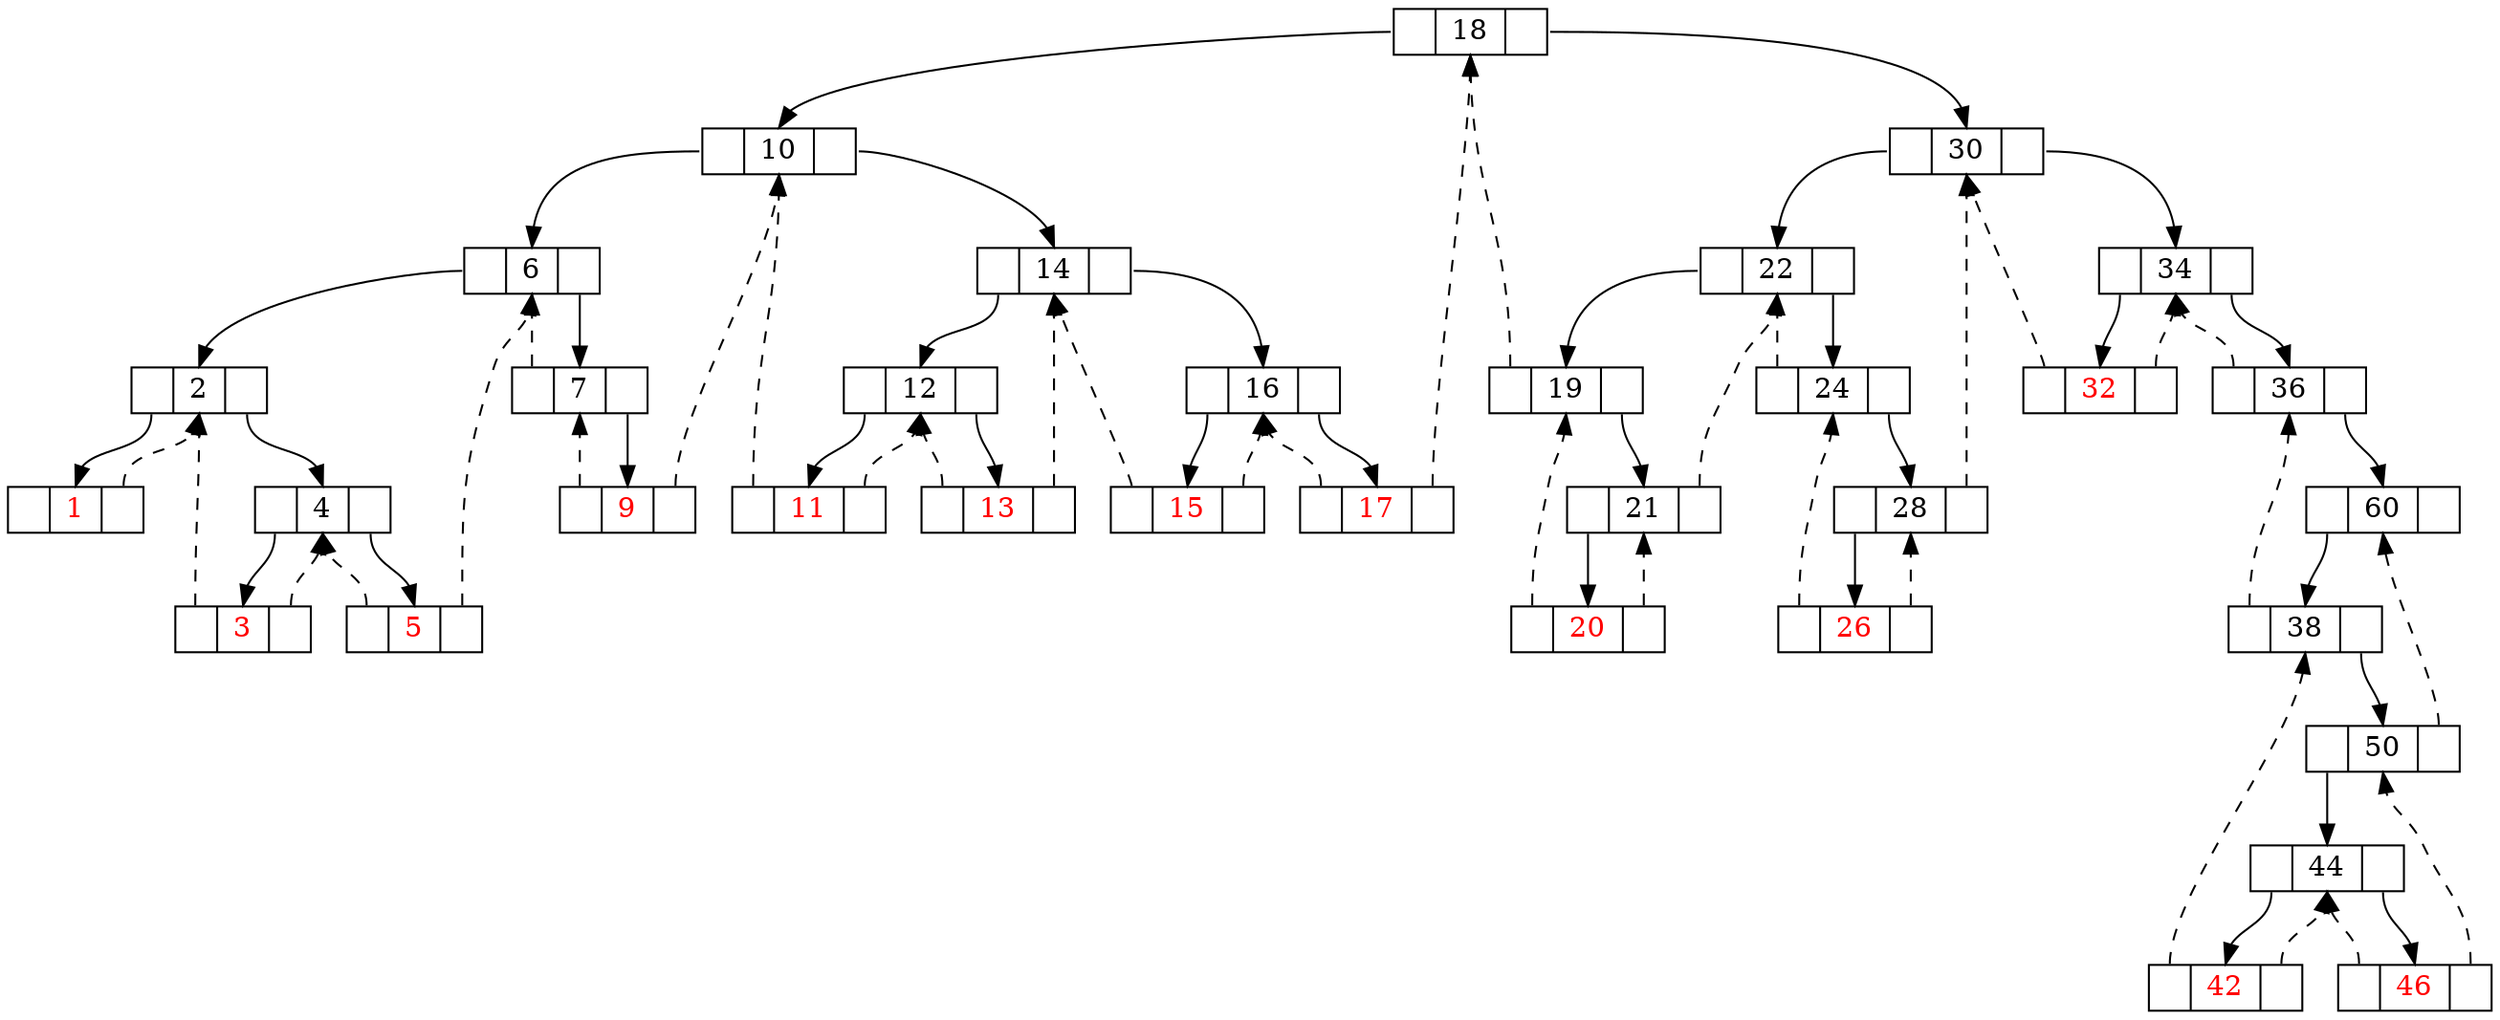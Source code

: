 digraph G {
node [shape = record, height = .1, color = "black"];
18[label = "<L> |<D> 18|<R> "];
10[label = "<L> |<D> 10|<R> "];
30[label = "<L> |<D> 30|<R> "];
6[label = "<L> |<D> 6|<R> "];
14[label = "<L> |<D> 14|<R> "];
22[label = "<L> |<D> 22|<R> "];
34[label = "<L> |<D> 34|<R> "];
2[label = "<L> |<D> 2|<R> "];
7[label = "<L> |<D> 7|<R> "];
12[label = "<L> |<D> 12|<R> "];
16[label = "<L> |<D> 16|<R> "];
19[label = "<L> |<D> 19|<R> "];
24[label = "<L> |<D> 24|<R> "];
32[label = "<L> |<D> 32|<R> ",fontcolor="red"];
36[label = "<L> |<D> 36|<R> "];
1[label = "<L> |<D> 1|<R> ",fontcolor="red"];
4[label = "<L> |<D> 4|<R> "];
9[label = "<L> |<D> 9|<R> ",fontcolor="red"];
11[label = "<L> |<D> 11|<R> ",fontcolor="red"];
13[label = "<L> |<D> 13|<R> ",fontcolor="red"];
15[label = "<L> |<D> 15|<R> ",fontcolor="red"];
17[label = "<L> |<D> 17|<R> ",fontcolor="red"];
21[label = "<L> |<D> 21|<R> "];
28[label = "<L> |<D> 28|<R> "];
60[label = "<L> |<D> 60|<R> "];
3[label = "<L> |<D> 3|<R> ",fontcolor="red"];
5[label = "<L> |<D> 5|<R> ",fontcolor="red"];
20[label = "<L> |<D> 20|<R> ",fontcolor="red"];
26[label = "<L> |<D> 26|<R> ",fontcolor="red"];
38[label = "<L> |<D> 38|<R> "];
50[label = "<L> |<D> 50|<R> "];
44[label = "<L> |<D> 44|<R> "];
42[label = "<L> |<D> 42|<R> ",fontcolor="red"];
46[label = "<L> |<D> 46|<R> ",fontcolor="red"];
"18":L -> "10":D;
"18":R -> "30":D;
"10":L -> "6":D;
"10":R -> "14":D;
"30":L -> "22":D;
"30":R -> "34":D;
"6":L -> "2":D;
"6":R -> "7":D;
"14":L -> "12":D;
"14":R -> "16":D;
"22":L -> "19":D;
"22":R -> "24":D;
"34":L -> "32":D;
"34":R -> "36":D;
"2":L -> "1":D;
"2":R -> "4":D;
"7":L -> "6":D[style=dashed];
"7":R -> "9":D;
"12":L -> "11":D;
"12":R -> "13":D;
"16":L -> "15":D;
"16":R -> "17":D;
"19":L -> "18":D[style=dashed];
"19":R -> "21":D;
"24":L -> "22":D[style=dashed];
"24":R -> "28":D;
"32":L -> "30":D[style=dashed];
"32":R -> "34":D[style=dashed];
"36":L -> "34":D[style=dashed];
"36":R -> "60":D;
"1":R -> "2":D[style=dashed];
"4":L -> "3":D;
"4":R -> "5":D;
"9":L -> "7":D[style=dashed];
"9":R -> "10":D[style=dashed];
"11":L -> "10":D[style=dashed];
"11":R -> "12":D[style=dashed];
"13":L -> "12":D[style=dashed];
"13":R -> "14":D[style=dashed];
"15":L -> "14":D[style=dashed];
"15":R -> "16":D[style=dashed];
"17":L -> "16":D[style=dashed];
"17":R -> "18":D[style=dashed];
"21":L -> "20":D;
"21":R -> "22":D[style=dashed];
"28":L -> "26":D;
"28":R -> "30":D[style=dashed];
"60":L -> "38":D;
"3":L -> "2":D[style=dashed];
"3":R -> "4":D[style=dashed];
"5":L -> "4":D[style=dashed];
"5":R -> "6":D[style=dashed];
"20":L -> "19":D[style=dashed];
"20":R -> "21":D[style=dashed];
"26":L -> "24":D[style=dashed];
"26":R -> "28":D[style=dashed];
"38":L -> "36":D[style=dashed];
"38":R -> "50":D;
"50":L -> "44":D;
"50":R -> "60":D[style=dashed];
"44":L -> "42":D;
"44":R -> "46":D;
"42":L -> "38":D[style=dashed];
"42":R -> "44":D[style=dashed];
"46":L -> "44":D[style=dashed];
"46":R -> "50":D[style=dashed];
}
